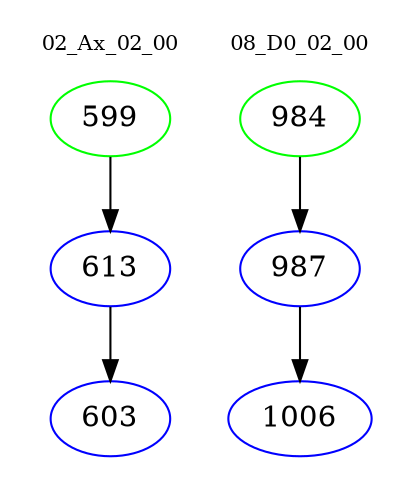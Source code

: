 digraph{
subgraph cluster_0 {
color = white
label = "02_Ax_02_00";
fontsize=10;
T0_599 [label="599", color="green"]
T0_599 -> T0_613 [color="black"]
T0_613 [label="613", color="blue"]
T0_613 -> T0_603 [color="black"]
T0_603 [label="603", color="blue"]
}
subgraph cluster_1 {
color = white
label = "08_D0_02_00";
fontsize=10;
T1_984 [label="984", color="green"]
T1_984 -> T1_987 [color="black"]
T1_987 [label="987", color="blue"]
T1_987 -> T1_1006 [color="black"]
T1_1006 [label="1006", color="blue"]
}
}
